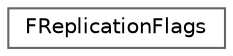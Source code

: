 digraph "Graphical Class Hierarchy"
{
 // INTERACTIVE_SVG=YES
 // LATEX_PDF_SIZE
  bgcolor="transparent";
  edge [fontname=Helvetica,fontsize=10,labelfontname=Helvetica,labelfontsize=10];
  node [fontname=Helvetica,fontsize=10,shape=box,height=0.2,width=0.4];
  rankdir="LR";
  Node0 [id="Node000000",label="FReplicationFlags",height=0.2,width=0.4,color="grey40", fillcolor="white", style="filled",URL="$dc/d50/structFReplicationFlags.html",tooltip="Structure to hold and pass around transient flags used during replication."];
}
